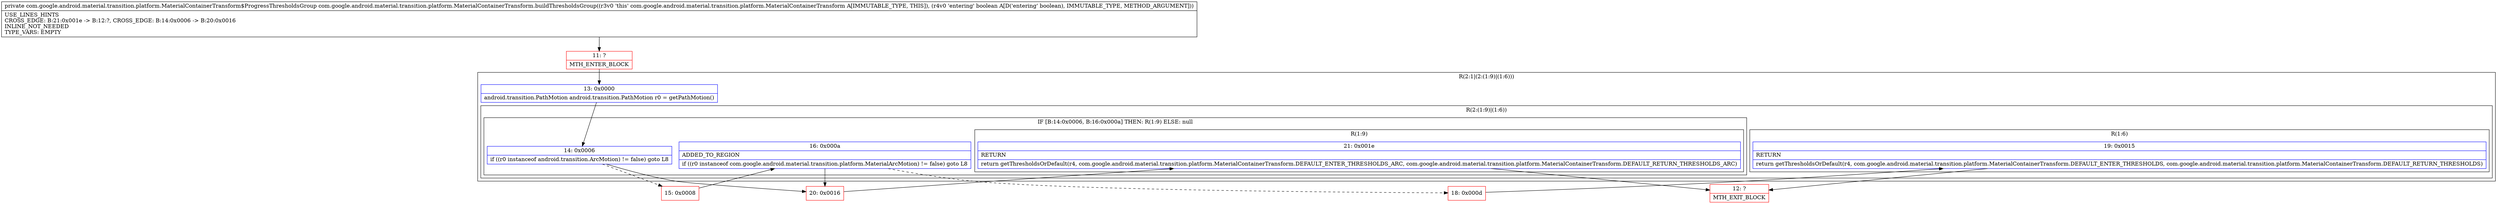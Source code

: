 digraph "CFG forcom.google.android.material.transition.platform.MaterialContainerTransform.buildThresholdsGroup(Z)Lcom\/google\/android\/material\/transition\/platform\/MaterialContainerTransform$ProgressThresholdsGroup;" {
subgraph cluster_Region_1596324072 {
label = "R(2:1|(2:(1:9)|(1:6)))";
node [shape=record,color=blue];
Node_13 [shape=record,label="{13\:\ 0x0000|android.transition.PathMotion android.transition.PathMotion r0 = getPathMotion()\l}"];
subgraph cluster_Region_1767871255 {
label = "R(2:(1:9)|(1:6))";
node [shape=record,color=blue];
subgraph cluster_IfRegion_694648870 {
label = "IF [B:14:0x0006, B:16:0x000a] THEN: R(1:9) ELSE: null";
node [shape=record,color=blue];
Node_14 [shape=record,label="{14\:\ 0x0006|if ((r0 instanceof android.transition.ArcMotion) != false) goto L8\l}"];
Node_16 [shape=record,label="{16\:\ 0x000a|ADDED_TO_REGION\l|if ((r0 instanceof com.google.android.material.transition.platform.MaterialArcMotion) != false) goto L8\l}"];
subgraph cluster_Region_1614345037 {
label = "R(1:9)";
node [shape=record,color=blue];
Node_21 [shape=record,label="{21\:\ 0x001e|RETURN\l|return getThresholdsOrDefault(r4, com.google.android.material.transition.platform.MaterialContainerTransform.DEFAULT_ENTER_THRESHOLDS_ARC, com.google.android.material.transition.platform.MaterialContainerTransform.DEFAULT_RETURN_THRESHOLDS_ARC)\l}"];
}
}
subgraph cluster_Region_460590218 {
label = "R(1:6)";
node [shape=record,color=blue];
Node_19 [shape=record,label="{19\:\ 0x0015|RETURN\l|return getThresholdsOrDefault(r4, com.google.android.material.transition.platform.MaterialContainerTransform.DEFAULT_ENTER_THRESHOLDS, com.google.android.material.transition.platform.MaterialContainerTransform.DEFAULT_RETURN_THRESHOLDS)\l}"];
}
}
}
Node_11 [shape=record,color=red,label="{11\:\ ?|MTH_ENTER_BLOCK\l}"];
Node_15 [shape=record,color=red,label="{15\:\ 0x0008}"];
Node_18 [shape=record,color=red,label="{18\:\ 0x000d}"];
Node_12 [shape=record,color=red,label="{12\:\ ?|MTH_EXIT_BLOCK\l}"];
Node_20 [shape=record,color=red,label="{20\:\ 0x0016}"];
MethodNode[shape=record,label="{private com.google.android.material.transition.platform.MaterialContainerTransform$ProgressThresholdsGroup com.google.android.material.transition.platform.MaterialContainerTransform.buildThresholdsGroup((r3v0 'this' com.google.android.material.transition.platform.MaterialContainerTransform A[IMMUTABLE_TYPE, THIS]), (r4v0 'entering' boolean A[D('entering' boolean), IMMUTABLE_TYPE, METHOD_ARGUMENT]))  | USE_LINES_HINTS\lCROSS_EDGE: B:21:0x001e \-\> B:12:?, CROSS_EDGE: B:14:0x0006 \-\> B:20:0x0016\lINLINE_NOT_NEEDED\lTYPE_VARS: EMPTY\l}"];
MethodNode -> Node_11;Node_13 -> Node_14;
Node_14 -> Node_15[style=dashed];
Node_14 -> Node_20;
Node_16 -> Node_18[style=dashed];
Node_16 -> Node_20;
Node_21 -> Node_12;
Node_19 -> Node_12;
Node_11 -> Node_13;
Node_15 -> Node_16;
Node_18 -> Node_19;
Node_20 -> Node_21;
}

